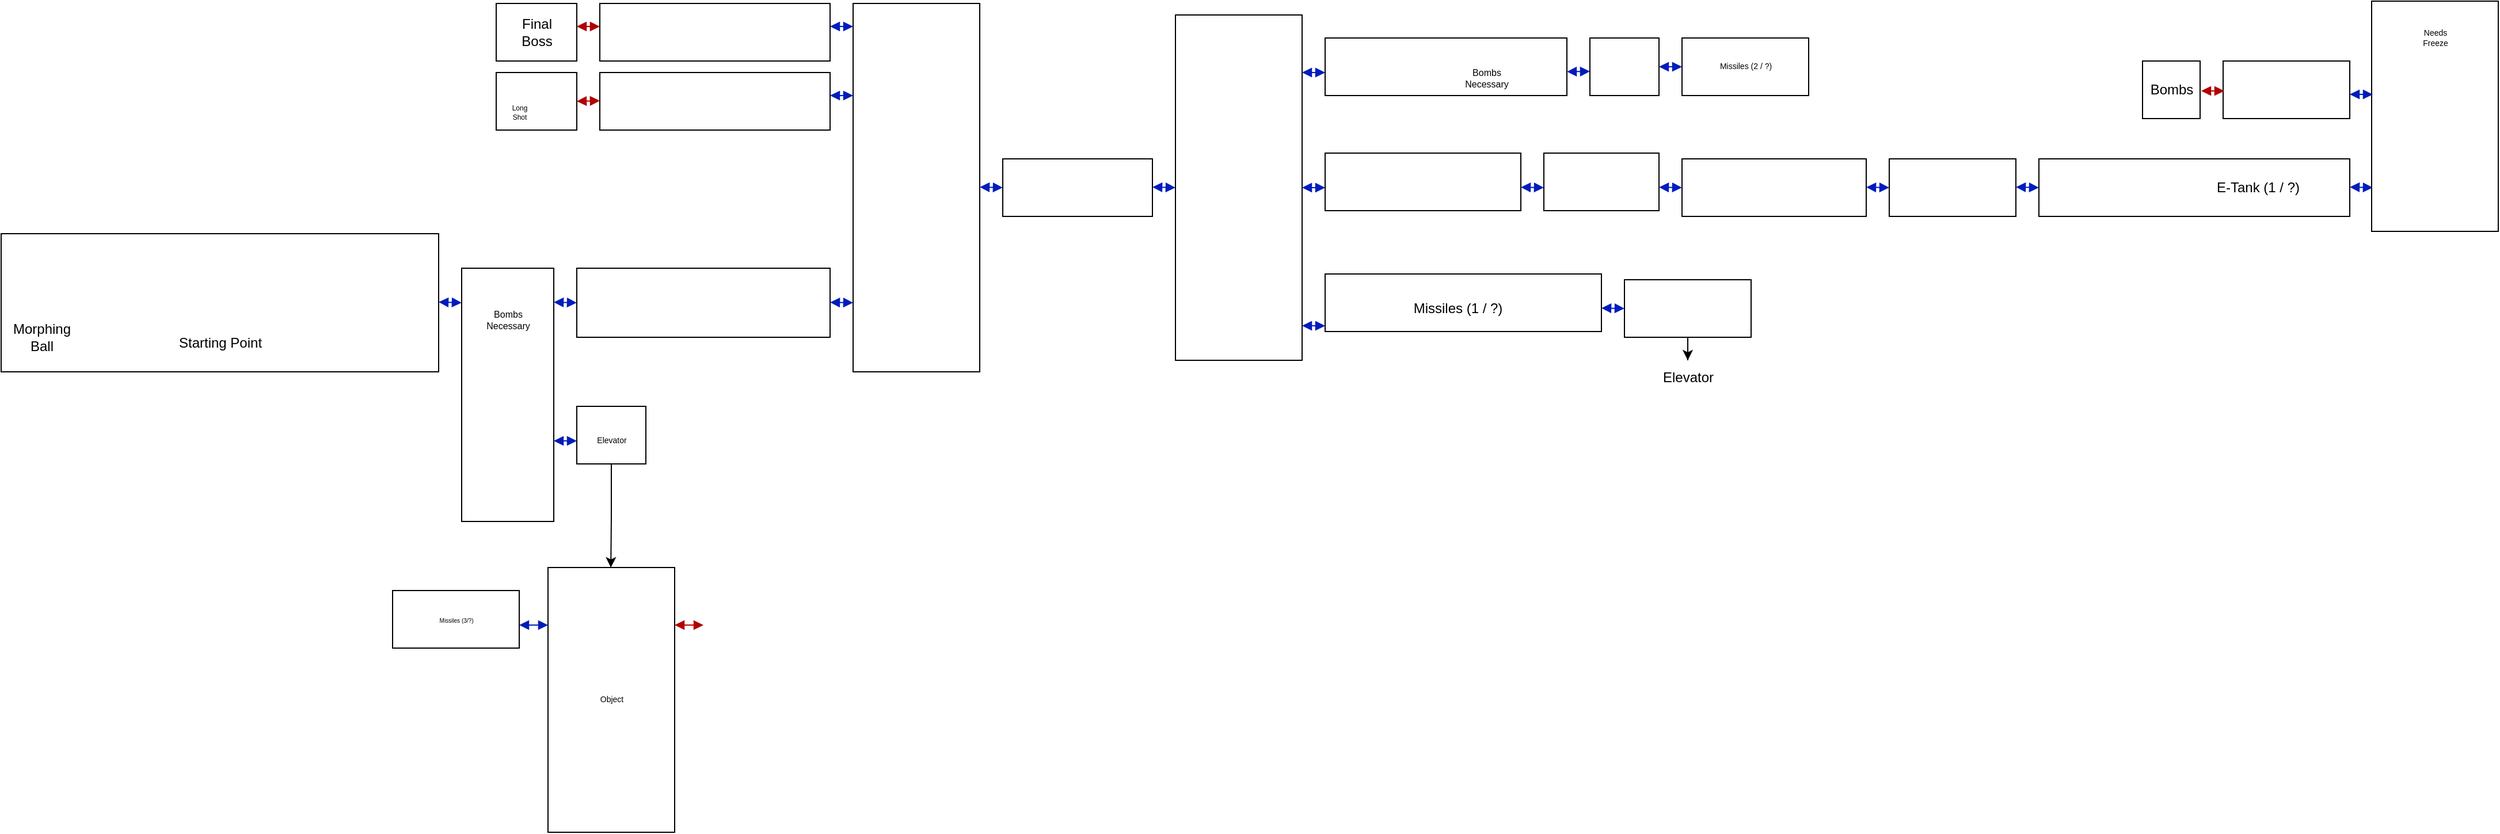 <mxfile version="20.3.2" type="github">
  <diagram id="FSRKXp5SrvSa2qCFVjRG" name="Metroid">
    <mxGraphModel dx="755" dy="428" grid="1" gridSize="10" guides="1" tooltips="1" connect="1" arrows="1" fold="1" page="1" pageScale="1" pageWidth="850" pageHeight="1100" math="0" shadow="0">
      <root>
        <mxCell id="0" />
        <mxCell id="1" parent="0" />
        <mxCell id="ykDgBymT8O5fsXE6vLRA-67" value="" style="rounded=0;whiteSpace=wrap;html=1;align=left;" parent="1" vertex="1">
          <mxGeometry x="80" y="240" width="380" height="120" as="geometry" />
        </mxCell>
        <mxCell id="ykDgBymT8O5fsXE6vLRA-70" value="Starting Point" style="text;html=1;align=center;verticalAlign=middle;resizable=0;points=[];autosize=1;strokeColor=none;fillColor=none;" parent="1" vertex="1">
          <mxGeometry x="220" y="320" width="100" height="30" as="geometry" />
        </mxCell>
        <mxCell id="ykDgBymT8O5fsXE6vLRA-71" value="Morphing &lt;br&gt;Ball" style="text;html=1;align=center;verticalAlign=middle;resizable=0;points=[];autosize=1;strokeColor=none;fillColor=none;" parent="1" vertex="1">
          <mxGeometry x="80" y="310" width="70" height="40" as="geometry" />
        </mxCell>
        <mxCell id="ykDgBymT8O5fsXE6vLRA-74" value="" style="endArrow=block;startArrow=block;endFill=1;startFill=1;html=1;rounded=0;jumpSize=6;fillColor=#0050ef;strokeColor=#001DBC;" parent="1" edge="1">
          <mxGeometry width="160" relative="1" as="geometry">
            <mxPoint x="460" y="299.38" as="sourcePoint" />
            <mxPoint x="480" y="300" as="targetPoint" />
          </mxGeometry>
        </mxCell>
        <mxCell id="ykDgBymT8O5fsXE6vLRA-82" value="" style="rounded=0;whiteSpace=wrap;html=1;" parent="1" vertex="1">
          <mxGeometry x="480" y="270" width="80" height="220" as="geometry" />
        </mxCell>
        <mxCell id="ykDgBymT8O5fsXE6vLRA-83" value="" style="endArrow=block;startArrow=block;endFill=1;startFill=1;html=1;rounded=0;jumpSize=6;fillColor=#0050ef;strokeColor=#001DBC;" parent="1" edge="1">
          <mxGeometry width="160" relative="1" as="geometry">
            <mxPoint x="560" y="299.5" as="sourcePoint" />
            <mxPoint x="580" y="300" as="targetPoint" />
          </mxGeometry>
        </mxCell>
        <mxCell id="ykDgBymT8O5fsXE6vLRA-84" value="" style="html=1;" parent="1" vertex="1">
          <mxGeometry x="580" y="270" width="220" height="60" as="geometry" />
        </mxCell>
        <mxCell id="ykDgBymT8O5fsXE6vLRA-85" value="" style="endArrow=block;startArrow=block;endFill=1;startFill=1;html=1;rounded=0;jumpSize=6;fillColor=#0050ef;strokeColor=#001DBC;" parent="1" edge="1">
          <mxGeometry width="160" relative="1" as="geometry">
            <mxPoint x="800" y="299.64" as="sourcePoint" />
            <mxPoint x="820" y="300" as="targetPoint" />
          </mxGeometry>
        </mxCell>
        <mxCell id="ykDgBymT8O5fsXE6vLRA-86" value="" style="html=1;" parent="1" vertex="1">
          <mxGeometry x="820" y="40" width="110" height="320" as="geometry" />
        </mxCell>
        <mxCell id="ykDgBymT8O5fsXE6vLRA-87" value="" style="endArrow=block;startArrow=block;endFill=1;startFill=1;html=1;rounded=0;jumpSize=6;fillColor=#0050ef;strokeColor=#001DBC;" parent="1" edge="1">
          <mxGeometry width="160" relative="1" as="geometry">
            <mxPoint x="930" y="199.5" as="sourcePoint" />
            <mxPoint x="950" y="200" as="targetPoint" />
          </mxGeometry>
        </mxCell>
        <mxCell id="ykDgBymT8O5fsXE6vLRA-89" value="" style="endArrow=block;startArrow=block;endFill=1;startFill=1;html=1;rounded=0;jumpSize=6;fillColor=#0050ef;strokeColor=#001DBC;" parent="1" edge="1">
          <mxGeometry width="160" relative="1" as="geometry">
            <mxPoint x="800" y="120" as="sourcePoint" />
            <mxPoint x="820" y="120" as="targetPoint" />
          </mxGeometry>
        </mxCell>
        <mxCell id="ykDgBymT8O5fsXE6vLRA-90" value="" style="endArrow=block;startArrow=block;endFill=1;startFill=1;html=1;rounded=0;jumpSize=6;fillColor=#0050ef;strokeColor=#001DBC;" parent="1" edge="1">
          <mxGeometry width="160" relative="1" as="geometry">
            <mxPoint x="800" y="60" as="sourcePoint" />
            <mxPoint x="820" y="60" as="targetPoint" />
          </mxGeometry>
        </mxCell>
        <mxCell id="ykDgBymT8O5fsXE6vLRA-91" value="" style="html=1;" parent="1" vertex="1">
          <mxGeometry x="600" y="40" width="200" height="50" as="geometry" />
        </mxCell>
        <mxCell id="ykDgBymT8O5fsXE6vLRA-92" value="" style="endArrow=block;startArrow=block;endFill=1;startFill=1;html=1;rounded=0;jumpSize=6;fillColor=#e51400;strokeColor=#B20000;" parent="1" edge="1">
          <mxGeometry width="160" relative="1" as="geometry">
            <mxPoint x="580" y="60" as="sourcePoint" />
            <mxPoint x="600" y="60" as="targetPoint" />
          </mxGeometry>
        </mxCell>
        <mxCell id="ykDgBymT8O5fsXE6vLRA-93" value="" style="html=1;" parent="1" vertex="1">
          <mxGeometry x="600" y="100" width="200" height="50" as="geometry" />
        </mxCell>
        <mxCell id="ykDgBymT8O5fsXE6vLRA-94" value="" style="endArrow=block;startArrow=block;endFill=1;startFill=1;html=1;rounded=0;jumpSize=6;fillColor=#e51400;strokeColor=#B20000;" parent="1" edge="1">
          <mxGeometry width="160" relative="1" as="geometry">
            <mxPoint x="580" y="125" as="sourcePoint" />
            <mxPoint x="600" y="124.5" as="targetPoint" />
          </mxGeometry>
        </mxCell>
        <mxCell id="ykDgBymT8O5fsXE6vLRA-95" value="" style="html=1;" parent="1" vertex="1">
          <mxGeometry x="950" y="175" width="130" height="50" as="geometry" />
        </mxCell>
        <mxCell id="ykDgBymT8O5fsXE6vLRA-96" value="" style="endArrow=block;startArrow=block;endFill=1;startFill=1;html=1;rounded=0;jumpSize=6;fillColor=#0050ef;strokeColor=#001DBC;" parent="1" edge="1">
          <mxGeometry width="160" relative="1" as="geometry">
            <mxPoint x="1080" y="199.5" as="sourcePoint" />
            <mxPoint x="1100" y="200" as="targetPoint" />
          </mxGeometry>
        </mxCell>
        <mxCell id="ykDgBymT8O5fsXE6vLRA-97" value="" style="html=1;" parent="1" vertex="1">
          <mxGeometry x="1100" y="50" width="110" height="300" as="geometry" />
        </mxCell>
        <mxCell id="ykDgBymT8O5fsXE6vLRA-98" value="" style="endArrow=block;startArrow=block;endFill=1;startFill=1;html=1;rounded=0;jumpSize=6;fillColor=#0050ef;strokeColor=#001DBC;" parent="1" edge="1">
          <mxGeometry width="160" relative="1" as="geometry">
            <mxPoint x="1210" y="200" as="sourcePoint" />
            <mxPoint x="1230" y="200" as="targetPoint" />
          </mxGeometry>
        </mxCell>
        <mxCell id="ykDgBymT8O5fsXE6vLRA-99" value="" style="endArrow=block;startArrow=block;endFill=1;startFill=1;html=1;rounded=0;jumpSize=6;fillColor=#0050ef;strokeColor=#001DBC;" parent="1" edge="1">
          <mxGeometry width="160" relative="1" as="geometry">
            <mxPoint x="1210" y="320" as="sourcePoint" />
            <mxPoint x="1230" y="320" as="targetPoint" />
          </mxGeometry>
        </mxCell>
        <mxCell id="ykDgBymT8O5fsXE6vLRA-100" value="" style="html=1;" parent="1" vertex="1">
          <mxGeometry x="1230" y="275" width="240" height="50" as="geometry" />
        </mxCell>
        <mxCell id="ykDgBymT8O5fsXE6vLRA-101" value="Missiles (1 / ?)" style="text;html=1;align=center;verticalAlign=middle;resizable=0;points=[];autosize=1;strokeColor=none;fillColor=none;" parent="1" vertex="1">
          <mxGeometry x="1295" y="290" width="100" height="30" as="geometry" />
        </mxCell>
        <mxCell id="ykDgBymT8O5fsXE6vLRA-102" value="" style="endArrow=block;startArrow=block;endFill=1;startFill=1;html=1;rounded=0;jumpSize=6;fillColor=#0050ef;strokeColor=#001DBC;" parent="1" edge="1">
          <mxGeometry width="160" relative="1" as="geometry">
            <mxPoint x="1470" y="304.63" as="sourcePoint" />
            <mxPoint x="1490" y="305" as="targetPoint" />
          </mxGeometry>
        </mxCell>
        <mxCell id="ykDgBymT8O5fsXE6vLRA-106" value="" style="edgeStyle=orthogonalEdgeStyle;rounded=0;jumpSize=6;orthogonalLoop=1;jettySize=auto;html=1;" parent="1" source="ykDgBymT8O5fsXE6vLRA-103" target="ykDgBymT8O5fsXE6vLRA-105" edge="1">
          <mxGeometry relative="1" as="geometry" />
        </mxCell>
        <mxCell id="ykDgBymT8O5fsXE6vLRA-103" value="" style="html=1;" parent="1" vertex="1">
          <mxGeometry x="1490" y="280" width="110" height="50" as="geometry" />
        </mxCell>
        <mxCell id="ykDgBymT8O5fsXE6vLRA-105" value="Elevator" style="text;html=1;align=center;verticalAlign=middle;resizable=0;points=[];autosize=1;strokeColor=none;fillColor=none;" parent="1" vertex="1">
          <mxGeometry x="1510" y="350" width="70" height="30" as="geometry" />
        </mxCell>
        <mxCell id="ykDgBymT8O5fsXE6vLRA-107" value="" style="endArrow=block;startArrow=block;endFill=1;startFill=1;html=1;rounded=0;jumpSize=6;fillColor=#0050ef;strokeColor=#001DBC;" parent="1" edge="1">
          <mxGeometry width="160" relative="1" as="geometry">
            <mxPoint x="1210" y="100" as="sourcePoint" />
            <mxPoint x="1230" y="100" as="targetPoint" />
          </mxGeometry>
        </mxCell>
        <mxCell id="ykDgBymT8O5fsXE6vLRA-108" value="" style="html=1;" parent="1" vertex="1">
          <mxGeometry x="1230" y="70" width="210" height="50" as="geometry" />
        </mxCell>
        <mxCell id="ykDgBymT8O5fsXE6vLRA-109" value="Bombs &lt;br style=&quot;font-size: 8px;&quot;&gt;Necessary" style="text;html=1;align=center;verticalAlign=middle;resizable=0;points=[];autosize=1;strokeColor=none;fillColor=none;fontSize=8;" parent="1" vertex="1">
          <mxGeometry x="1340" y="90" width="60" height="30" as="geometry" />
        </mxCell>
        <mxCell id="ykDgBymT8O5fsXE6vLRA-110" value="" style="html=1;fontSize=8;" parent="1" vertex="1">
          <mxGeometry x="1230" y="170" width="170" height="50" as="geometry" />
        </mxCell>
        <mxCell id="ykDgBymT8O5fsXE6vLRA-111" value="" style="endArrow=block;startArrow=block;endFill=1;startFill=1;html=1;rounded=0;fontSize=8;jumpSize=6;fillColor=#0050ef;strokeColor=#001DBC;" parent="1" edge="1">
          <mxGeometry width="160" relative="1" as="geometry">
            <mxPoint x="1400" y="199.63" as="sourcePoint" />
            <mxPoint x="1420" y="200" as="targetPoint" />
          </mxGeometry>
        </mxCell>
        <mxCell id="ykDgBymT8O5fsXE6vLRA-112" value="" style="html=1;fontSize=8;" parent="1" vertex="1">
          <mxGeometry x="1420" y="170" width="100" height="50" as="geometry" />
        </mxCell>
        <mxCell id="ykDgBymT8O5fsXE6vLRA-114" value="" style="endArrow=block;startArrow=block;endFill=1;startFill=1;html=1;rounded=0;fontSize=8;jumpSize=6;fillColor=#0050ef;strokeColor=#001DBC;" parent="1" edge="1">
          <mxGeometry width="160" relative="1" as="geometry">
            <mxPoint x="1520" y="199.63" as="sourcePoint" />
            <mxPoint x="1540" y="200" as="targetPoint" />
          </mxGeometry>
        </mxCell>
        <mxCell id="ykDgBymT8O5fsXE6vLRA-115" value="" style="html=1;fontSize=8;" parent="1" vertex="1">
          <mxGeometry x="1540" y="175" width="160" height="50" as="geometry" />
        </mxCell>
        <mxCell id="ykDgBymT8O5fsXE6vLRA-116" value="" style="endArrow=block;startArrow=block;endFill=1;startFill=1;html=1;rounded=0;fontSize=8;jumpSize=6;fillColor=#0050ef;strokeColor=#001DBC;" parent="1" edge="1">
          <mxGeometry width="160" relative="1" as="geometry">
            <mxPoint x="1700" y="199.63" as="sourcePoint" />
            <mxPoint x="1720" y="200" as="targetPoint" />
          </mxGeometry>
        </mxCell>
        <mxCell id="ykDgBymT8O5fsXE6vLRA-117" value="" style="html=1;fontSize=8;" parent="1" vertex="1">
          <mxGeometry x="510" y="100" width="70" height="50" as="geometry" />
        </mxCell>
        <mxCell id="ykDgBymT8O5fsXE6vLRA-118" value="Long&lt;br style=&quot;font-size: 6px;&quot;&gt;Shot" style="text;html=1;align=center;verticalAlign=middle;resizable=0;points=[];autosize=1;strokeColor=none;fillColor=none;fontSize=6;" parent="1" vertex="1">
          <mxGeometry x="510" y="120" width="40" height="30" as="geometry" />
        </mxCell>
        <mxCell id="pubjrbatSM35sfyGwnmm-1" value="Bombs &lt;br style=&quot;font-size: 8px;&quot;&gt;Necessary" style="text;html=1;align=center;verticalAlign=middle;resizable=0;points=[];autosize=1;strokeColor=none;fillColor=none;fontSize=8;" parent="1" vertex="1">
          <mxGeometry x="490" y="300" width="60" height="30" as="geometry" />
        </mxCell>
        <mxCell id="pubjrbatSM35sfyGwnmm-3" value="" style="html=1;" parent="1" vertex="1">
          <mxGeometry x="1720" y="175" width="110" height="50" as="geometry" />
        </mxCell>
        <mxCell id="pubjrbatSM35sfyGwnmm-4" value="" style="endArrow=block;startArrow=block;endFill=1;startFill=1;html=1;rounded=0;fillColor=#0050ef;strokeColor=#001DBC;" parent="1" edge="1">
          <mxGeometry width="160" relative="1" as="geometry">
            <mxPoint x="1830" y="199.5" as="sourcePoint" />
            <mxPoint x="1850" y="200" as="targetPoint" />
          </mxGeometry>
        </mxCell>
        <mxCell id="pubjrbatSM35sfyGwnmm-5" value="" style="html=1;" parent="1" vertex="1">
          <mxGeometry x="1850" y="175" width="270" height="50" as="geometry" />
        </mxCell>
        <mxCell id="pubjrbatSM35sfyGwnmm-6" value="Final &lt;br&gt;Boss" style="html=1;" parent="1" vertex="1">
          <mxGeometry x="510" y="40" width="70" height="50" as="geometry" />
        </mxCell>
        <mxCell id="pubjrbatSM35sfyGwnmm-7" value="E-Tank (1 / ?)" style="text;html=1;align=center;verticalAlign=middle;resizable=0;points=[];autosize=1;strokeColor=none;fillColor=none;" parent="1" vertex="1">
          <mxGeometry x="1990" y="185" width="100" height="30" as="geometry" />
        </mxCell>
        <mxCell id="pubjrbatSM35sfyGwnmm-9" value="" style="endArrow=block;startArrow=block;endFill=1;startFill=1;html=1;rounded=0;fillColor=#0050ef;strokeColor=#001DBC;" parent="1" edge="1">
          <mxGeometry width="160" relative="1" as="geometry">
            <mxPoint x="2120" y="199.5" as="sourcePoint" />
            <mxPoint x="2140" y="200" as="targetPoint" />
          </mxGeometry>
        </mxCell>
        <mxCell id="pubjrbatSM35sfyGwnmm-10" value="" style="html=1;" parent="1" vertex="1">
          <mxGeometry x="2139" y="38" width="110" height="200" as="geometry" />
        </mxCell>
        <mxCell id="pubjrbatSM35sfyGwnmm-12" value="" style="endArrow=block;startArrow=block;endFill=1;startFill=1;html=1;rounded=0;fillColor=#0050ef;strokeColor=#001DBC;" parent="1" edge="1">
          <mxGeometry width="160" relative="1" as="geometry">
            <mxPoint x="2120" y="119" as="sourcePoint" />
            <mxPoint x="2140" y="119" as="targetPoint" />
          </mxGeometry>
        </mxCell>
        <mxCell id="pubjrbatSM35sfyGwnmm-13" value="" style="html=1;" parent="1" vertex="1">
          <mxGeometry x="2010" y="90" width="110" height="50" as="geometry" />
        </mxCell>
        <mxCell id="pubjrbatSM35sfyGwnmm-14" value="Bombs" style="html=1;" parent="1" vertex="1">
          <mxGeometry x="1940" y="90" width="50" height="50" as="geometry" />
        </mxCell>
        <mxCell id="pubjrbatSM35sfyGwnmm-15" value="" style="endArrow=block;startArrow=block;endFill=1;startFill=1;html=1;rounded=0;fillColor=#e51400;strokeColor=#B20000;" parent="1" edge="1">
          <mxGeometry width="160" relative="1" as="geometry">
            <mxPoint x="1991" y="116" as="sourcePoint" />
            <mxPoint x="2011" y="116" as="targetPoint" />
          </mxGeometry>
        </mxCell>
        <mxCell id="pubjrbatSM35sfyGwnmm-16" value="Needs &lt;br style=&quot;font-size: 7px;&quot;&gt;Freeze" style="text;html=1;align=center;verticalAlign=middle;resizable=0;points=[];autosize=1;strokeColor=none;fillColor=none;fontSize=7;" parent="1" vertex="1">
          <mxGeometry x="2169" y="55" width="50" height="30" as="geometry" />
        </mxCell>
        <mxCell id="pubjrbatSM35sfyGwnmm-17" value="" style="endArrow=block;startArrow=block;endFill=1;startFill=1;html=1;rounded=0;fontSize=7;fillColor=#0050ef;strokeColor=#001DBC;" parent="1" edge="1">
          <mxGeometry width="160" relative="1" as="geometry">
            <mxPoint x="1440" y="99.31" as="sourcePoint" />
            <mxPoint x="1460" y="99" as="targetPoint" />
          </mxGeometry>
        </mxCell>
        <mxCell id="pubjrbatSM35sfyGwnmm-18" value="" style="html=1;fontSize=7;" parent="1" vertex="1">
          <mxGeometry x="1460" y="70" width="60" height="50" as="geometry" />
        </mxCell>
        <mxCell id="pubjrbatSM35sfyGwnmm-21" value="" style="endArrow=block;startArrow=block;endFill=1;startFill=1;html=1;rounded=0;fontSize=7;fillColor=#0050ef;strokeColor=#001DBC;exitX=1;exitY=0.5;exitDx=0;exitDy=0;" parent="1" source="pubjrbatSM35sfyGwnmm-18" target="pubjrbatSM35sfyGwnmm-22" edge="1">
          <mxGeometry width="160" relative="1" as="geometry">
            <mxPoint x="1520" y="100" as="sourcePoint" />
            <mxPoint x="1540" y="100" as="targetPoint" />
          </mxGeometry>
        </mxCell>
        <mxCell id="pubjrbatSM35sfyGwnmm-22" value="Missiles (2 / ?)" style="html=1;fontSize=7;" parent="1" vertex="1">
          <mxGeometry x="1540" y="70.0" width="110" height="50" as="geometry" />
        </mxCell>
        <mxCell id="pubjrbatSM35sfyGwnmm-23" value="" style="endArrow=block;startArrow=block;endFill=1;startFill=1;html=1;rounded=0;fontSize=7;fillColor=#0050ef;strokeColor=#001DBC;" parent="1" edge="1">
          <mxGeometry width="160" relative="1" as="geometry">
            <mxPoint x="560" y="420" as="sourcePoint" />
            <mxPoint x="580" y="420" as="targetPoint" />
          </mxGeometry>
        </mxCell>
        <mxCell id="pubjrbatSM35sfyGwnmm-24" value="" style="html=1;fontSize=7;" parent="1" vertex="1">
          <mxGeometry x="580" y="390" width="60" height="50" as="geometry" />
        </mxCell>
        <mxCell id="pubjrbatSM35sfyGwnmm-25" value="Elevator" style="text;html=1;align=center;verticalAlign=middle;resizable=0;points=[];autosize=1;strokeColor=none;fillColor=none;fontSize=7;" parent="1" vertex="1">
          <mxGeometry x="585" y="410" width="50" height="20" as="geometry" />
        </mxCell>
        <mxCell id="pubjrbatSM35sfyGwnmm-27" value="" style="edgeStyle=orthogonalEdgeStyle;rounded=0;jumpSize=6;orthogonalLoop=1;jettySize=auto;html=1;exitX=0.5;exitY=1;exitDx=0;exitDy=0;" parent="1" source="pubjrbatSM35sfyGwnmm-24" edge="1">
          <mxGeometry relative="1" as="geometry">
            <mxPoint x="609.6" y="510" as="sourcePoint" />
            <mxPoint x="609.6" y="530" as="targetPoint" />
          </mxGeometry>
        </mxCell>
        <mxCell id="pubjrbatSM35sfyGwnmm-28" value="Object" style="html=1;fontSize=7;" parent="1" vertex="1">
          <mxGeometry x="555" y="530" width="110" height="230" as="geometry" />
        </mxCell>
        <mxCell id="pubjrbatSM35sfyGwnmm-29" value="" style="endArrow=block;startArrow=block;endFill=1;startFill=1;html=1;rounded=0;fontSize=7;fillColor=#0050ef;strokeColor=#001DBC;" parent="1" edge="1">
          <mxGeometry width="160" relative="1" as="geometry">
            <mxPoint x="530" y="580" as="sourcePoint" />
            <mxPoint x="555" y="580" as="targetPoint" />
          </mxGeometry>
        </mxCell>
        <mxCell id="pubjrbatSM35sfyGwnmm-30" value="" style="endArrow=block;startArrow=block;endFill=1;startFill=1;html=1;rounded=0;fontSize=7;fillColor=#e51400;strokeColor=#B20000;" parent="1" edge="1">
          <mxGeometry width="160" relative="1" as="geometry">
            <mxPoint x="665" y="580" as="sourcePoint" />
            <mxPoint x="690" y="580" as="targetPoint" />
          </mxGeometry>
        </mxCell>
        <mxCell id="pubjrbatSM35sfyGwnmm-31" value="" style="html=1;fontSize=7;" parent="1" vertex="1">
          <mxGeometry x="420" y="550" width="110" height="50" as="geometry" />
        </mxCell>
        <mxCell id="pubjrbatSM35sfyGwnmm-32" value="Missiles (3/?)" style="text;html=1;align=center;verticalAlign=middle;resizable=0;points=[];autosize=1;strokeColor=none;fillColor=none;fontSize=5;" parent="1" vertex="1">
          <mxGeometry x="450" y="565" width="50" height="20" as="geometry" />
        </mxCell>
      </root>
    </mxGraphModel>
  </diagram>
</mxfile>
